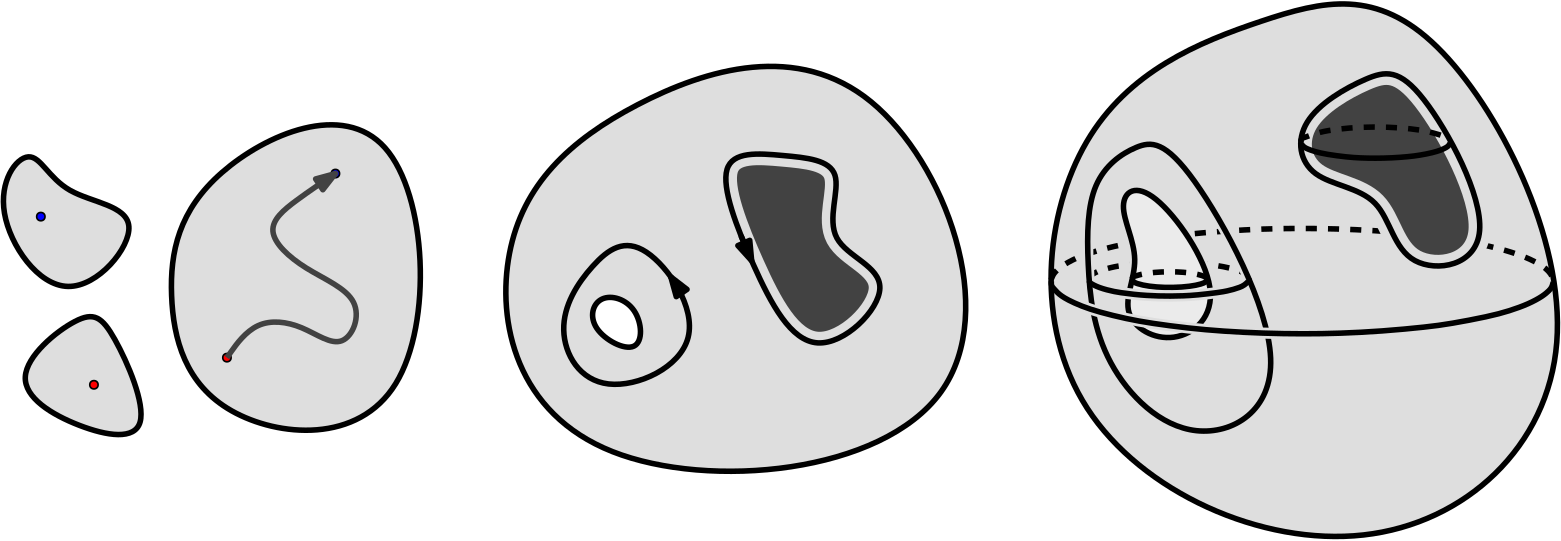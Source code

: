 <?xml version="1.0"?>
<!DOCTYPE ipe SYSTEM "ipe.dtd">
<ipe version="70107" creator="Ipe 7.1.8">
<info created="D:20130404110405" modified="D:20160304170923"/>
<ipestyle name="basic">
<symbol name="arrow/arc(spx)">
<path stroke="sym-stroke" fill="sym-stroke" pen="sym-pen">
0 0 m
-1 0.333 l
-1 -0.333 l
h
</path>
</symbol>
<symbol name="arrow/farc(spx)">
<path stroke="sym-stroke" fill="white" pen="sym-pen">
0 0 m
-1 0.333 l
-1 -0.333 l
h
</path>
</symbol>
<symbol name="mark/circle(sx)" transformations="translations">
<path fill="sym-stroke">
0.6 0 0 0.6 0 0 e
0.4 0 0 0.4 0 0 e
</path>
</symbol>
<symbol name="mark/disk(sx)" transformations="translations">
<path fill="sym-stroke">
0.6 0 0 0.6 0 0 e
</path>
</symbol>
<symbol name="mark/fdisk(sfx)" transformations="translations">
<group>
<path fill="sym-fill">
0.5 0 0 0.5 0 0 e
</path>
<path fill="sym-stroke" fillrule="eofill">
0.6 0 0 0.6 0 0 e
0.4 0 0 0.4 0 0 e
</path>
</group>
</symbol>
<symbol name="mark/box(sx)" transformations="translations">
<path fill="sym-stroke" fillrule="eofill">
-0.6 -0.6 m
0.6 -0.6 l
0.6 0.6 l
-0.6 0.6 l
h
-0.4 -0.4 m
0.4 -0.4 l
0.4 0.4 l
-0.4 0.4 l
h
</path>
</symbol>
<symbol name="mark/square(sx)" transformations="translations">
<path fill="sym-stroke">
-0.6 -0.6 m
0.6 -0.6 l
0.6 0.6 l
-0.6 0.6 l
h
</path>
</symbol>
<symbol name="mark/fsquare(sfx)" transformations="translations">
<group>
<path fill="sym-fill">
-0.5 -0.5 m
0.5 -0.5 l
0.5 0.5 l
-0.5 0.5 l
h
</path>
<path fill="sym-stroke" fillrule="eofill">
-0.6 -0.6 m
0.6 -0.6 l
0.6 0.6 l
-0.6 0.6 l
h
-0.4 -0.4 m
0.4 -0.4 l
0.4 0.4 l
-0.4 0.4 l
h
</path>
</group>
</symbol>
<symbol name="mark/cross(sx)" transformations="translations">
<group>
<path fill="sym-stroke">
-0.43 -0.57 m
0.57 0.43 l
0.43 0.57 l
-0.57 -0.43 l
h
</path>
<path fill="sym-stroke">
-0.43 0.57 m
0.57 -0.43 l
0.43 -0.57 l
-0.57 0.43 l
h
</path>
</group>
</symbol>
<symbol name="arrow/fnormal(spx)">
<path stroke="sym-stroke" fill="white" pen="sym-pen">
0 0 m
-1 0.333 l
-1 -0.333 l
h
</path>
</symbol>
<symbol name="arrow/pointed(spx)">
<path stroke="sym-stroke" fill="sym-stroke" pen="sym-pen">
0 0 m
-1 0.333 l
-0.8 0 l
-1 -0.333 l
h
</path>
</symbol>
<symbol name="arrow/fpointed(spx)">
<path stroke="sym-stroke" fill="white" pen="sym-pen">
0 0 m
-1 0.333 l
-0.8 0 l
-1 -0.333 l
h
</path>
</symbol>
<symbol name="arrow/linear(spx)">
<path stroke="sym-stroke" pen="sym-pen">
-1 0.333 m
0 0 l
-1 -0.333 l
</path>
</symbol>
<symbol name="arrow/fdouble(spx)">
<path stroke="sym-stroke" fill="white" pen="sym-pen">
0 0 m
-1 0.333 l
-1 -0.333 l
h
-1 0 m
-2 0.333 l
-2 -0.333 l
h
</path>
</symbol>
<symbol name="arrow/double(spx)">
<path stroke="sym-stroke" fill="sym-stroke" pen="sym-pen">
0 0 m
-1 0.333 l
-1 -0.333 l
h
-1 0 m
-2 0.333 l
-2 -0.333 l
h
</path>
</symbol>
<pen name="heavier" value="0.8"/>
<pen name="fat" value="1.2"/>
<pen name="ultrafat" value="2"/>
<symbolsize name="large" value="5"/>
<symbolsize name="small" value="2"/>
<symbolsize name="tiny" value="1.1"/>
<arrowsize name="large" value="10"/>
<arrowsize name="small" value="5"/>
<arrowsize name="tiny" value="3"/>
<color name="red" value="1 0 0"/>
<color name="green" value="0 1 0"/>
<color name="blue" value="0 0 1"/>
<color name="yellow" value="1 1 0"/>
<color name="orange" value="1 0.647 0"/>
<color name="gold" value="1 0.843 0"/>
<color name="purple" value="0.627 0.125 0.941"/>
<color name="gray" value="0.745"/>
<color name="brown" value="0.647 0.165 0.165"/>
<color name="navy" value="0 0 0.502"/>
<color name="pink" value="1 0.753 0.796"/>
<color name="seagreen" value="0.18 0.545 0.341"/>
<color name="turquoise" value="0.251 0.878 0.816"/>
<color name="violet" value="0.933 0.51 0.933"/>
<color name="darkblue" value="0 0 0.545"/>
<color name="darkcyan" value="0 0.545 0.545"/>
<color name="darkgray" value="0.663"/>
<color name="darkgreen" value="0 0.392 0"/>
<color name="darkmagenta" value="0.545 0 0.545"/>
<color name="darkorange" value="1 0.549 0"/>
<color name="darkred" value="0.545 0 0"/>
<color name="lightblue" value="0.678 0.847 0.902"/>
<color name="lightcyan" value="0.878 1 1"/>
<color name="lightgray" value="0.827"/>
<color name="lightgreen" value="0.565 0.933 0.565"/>
<color name="lightyellow" value="1 1 0.878"/>
<dashstyle name="dashed" value="[4] 0"/>
<dashstyle name="dotted" value="[1 3] 0"/>
<dashstyle name="dash dotted" value="[4 2 1 2] 0"/>
<dashstyle name="dash dot dotted" value="[4 2 1 2 1 2] 0"/>
<textsize name="large" value="\large"/>
<textsize name="small" value="\small"/>
<textsize name="tiny" value="\tiny"/>
<textsize name="Large" value="\Large"/>
<textsize name="LARGE" value="\LARGE"/>
<textsize name="huge" value="\huge"/>
<textsize name="Huge" value="\Huge"/>
<textsize name="footnote" value="\footnotesize"/>
<textstyle name="center" begin="\begin{center}" end="\end{center}"/>
<textstyle name="itemize" begin="\begin{itemize}" end="\end{itemize}"/>
<textstyle name="item" begin="\begin{itemize}\item{}" end="\end{itemize}"/>
<gridsize name="4 pts" value="4"/>
<gridsize name="8 pts (~3 mm)" value="8"/>
<gridsize name="16 pts (~6 mm)" value="16"/>
<gridsize name="32 pts (~12 mm)" value="32"/>
<gridsize name="10 pts (~3.5 mm)" value="10"/>
<gridsize name="20 pts (~7 mm)" value="20"/>
<gridsize name="14 pts (~5 mm)" value="14"/>
<gridsize name="28 pts (~10 mm)" value="28"/>
<gridsize name="56 pts (~20 mm)" value="56"/>
<anglesize name="90 deg" value="90"/>
<anglesize name="60 deg" value="60"/>
<anglesize name="45 deg" value="45"/>
<anglesize name="30 deg" value="30"/>
<anglesize name="22.5 deg" value="22.5"/>
<tiling name="falling" angle="-60" step="4" width="1"/>
<tiling name="rising" angle="30" step="4" width="1"/>
</ipestyle>
<ipestyle name="prueba">
<symbol name="arrow/arc(spx)">
<path stroke="sym-stroke" fill="sym-stroke" pen="sym-pen">
0 0 m
-1 0.333 l
-1 -0.333 l
h
</path>
</symbol>
<symbol name="arrow/farc(spx)">
<path stroke="sym-stroke" fill="white" pen="sym-pen">
0 0 m
-1 0.333 l
-1 -0.333 l
h
</path>
</symbol>
<symbol name="mark/circle(sx)" transformations="translations">
<path fill="sym-stroke">
0.6 0 0 0.6 0 0 e
0.4 0 0 0.4 0 0 e
</path>
</symbol>
<symbol name="mark/disk(sx)" transformations="translations">
<path fill="sym-stroke">
0.6 0 0 0.6 0 0 e
</path>
</symbol>
<symbol name="mark/fdisk(sfx)" transformations="translations">
<group>
<path fill="sym-fill">
0.5 0 0 0.5 0 0 e
</path>
<path fill="sym-stroke" fillrule="eofill">
0.6 0 0 0.6 0 0 e
0.4 0 0 0.4 0 0 e
</path>
</group>
</symbol>
<symbol name="mark/box(sx)" transformations="translations">
<path fill="sym-stroke" fillrule="eofill">
-0.6 -0.6 m
0.6 -0.6 l
0.6 0.6 l
-0.6 0.6 l
h
-0.4 -0.4 m
0.4 -0.4 l
0.4 0.4 l
-0.4 0.4 l
h
</path>
</symbol>
<symbol name="mark/square(sx)" transformations="translations">
<path fill="sym-stroke">
-0.6 -0.6 m
0.6 -0.6 l
0.6 0.6 l
-0.6 0.6 l
h
</path>
</symbol>
<symbol name="mark/fsquare(sfx)" transformations="translations">
<group>
<path fill="sym-fill">
-0.5 -0.5 m
0.5 -0.5 l
0.5 0.5 l
-0.5 0.5 l
h
</path>
<path fill="sym-stroke" fillrule="eofill">
-0.6 -0.6 m
0.6 -0.6 l
0.6 0.6 l
-0.6 0.6 l
h
-0.4 -0.4 m
0.4 -0.4 l
0.4 0.4 l
-0.4 0.4 l
h
</path>
</group>
</symbol>
<symbol name="mark/cross(sx)" transformations="translations">
<group>
<path fill="sym-stroke">
-0.43 -0.57 m
0.57 0.43 l
0.43 0.57 l
-0.57 -0.43 l
h
</path>
<path fill="sym-stroke">
-0.43 0.57 m
0.57 -0.43 l
0.43 -0.57 l
-0.57 0.43 l
h
</path>
</group>
</symbol>
<symbol name="arrow/fnormal(spx)">
<path stroke="sym-stroke" fill="white" pen="sym-pen">
0 0 m
-1 0.333 l
-1 -0.333 l
h
</path>
</symbol>
<symbol name="arrow/pointed(spx)">
<path stroke="sym-stroke" fill="sym-stroke" pen="sym-pen">
0 0 m
-1 0.333 l
-0.8 0 l
-1 -0.333 l
h
</path>
</symbol>
<symbol name="arrow/fpointed(spx)">
<path stroke="sym-stroke" fill="white" pen="sym-pen">
0 0 m
-1 0.333 l
-0.8 0 l
-1 -0.333 l
h
</path>
</symbol>
<symbol name="arrow/linear(spx)">
<path stroke="sym-stroke" pen="sym-pen">
-1 0.333 m
0 0 l
-1 -0.333 l
</path>
</symbol>
<symbol name="arrow/fdouble(spx)">
<path stroke="sym-stroke" fill="white" pen="sym-pen">
0 0 m
-1 0.333 l
-1 -0.333 l
h
-1 0 m
-2 0.333 l
-2 -0.333 l
h
</path>
</symbol>
<symbol name="arrow/double(spx)">
<path stroke="sym-stroke" fill="sym-stroke" pen="sym-pen">
0 0 m
-1 0.333 l
-1 -0.333 l
h
-1 0 m
-2 0.333 l
-2 -0.333 l
h
</path>
</symbol>
<pen name="heavier" value="0.8"/>
<pen name="fat" value="1.2"/>
<pen name="ultrafat" value="2"/>
<symbolsize name="large" value="5"/>
<symbolsize name="small" value="2"/>
<symbolsize name="tiny" value="1.1"/>
<arrowsize name="large" value="10"/>
<arrowsize name="small" value="5"/>
<arrowsize name="tiny" value="3"/>
<color name="red" value="1 0 0"/>
<color name="green" value="0 1 0"/>
<color name="blue" value="0 0 1"/>
<color name="yellow" value="1 1 0"/>
<color name="orange" value="1 0.647 0"/>
<color name="gold" value="1 0.843 0"/>
<color name="purple" value="0.627 0.125 0.941"/>
<color name="gray" value="0.745"/>
<color name="brown" value="0.647 0.165 0.165"/>
<color name="navy" value="0 0 0.502"/>
<color name="pink" value="1 0.753 0.796"/>
<color name="seagreen" value="0.18 0.545 0.341"/>
<color name="turquoise" value="0.251 0.878 0.816"/>
<color name="violet" value="0.933 0.51 0.933"/>
<color name="darkblue" value="0 0 0.545"/>
<color name="darkcyan" value="0 0.545 0.545"/>
<color name="darkgray" value="0.663"/>
<color name="darkgreen" value="0 0.392 0"/>
<color name="darkmagenta" value="0.545 0 0.545"/>
<color name="darkorange" value="1 0.549 0"/>
<color name="darkred" value="0.545 0 0"/>
<color name="lightblue" value="0.678 0.847 0.902"/>
<color name="lightcyan" value="0.878 1 1"/>
<color name="lightgray" value="0.827"/>
<color name="lightgreen" value="0.565 0.933 0.565"/>
<color name="lightyellow" value="1 1 0.878"/>
<color name="gray7" value="0.87"/>
<color name="azul" value="0.237 0.659 0.659"/>
<color name="amarillo" value="0.957 0.969 0.714"/>
<dashstyle name="dashed" value="[4] 0"/>
<dashstyle name="dotted" value="[1 3] 0"/>
<dashstyle name="dash dotted" value="[4 2 1 2] 0"/>
<dashstyle name="dash dot dotted" value="[4 2 1 2 1 2] 0"/>
<dashstyle name="medium dashed" value="[8] 0"/>
<dashstyle name="large dashed" value="[12] 0"/>
<dashstyle name="large dotted" value="[2 4] 0"/>
<textsize name="large" value="\large"/>
<textsize name="small" value="\small"/>
<textsize name="tiny" value="\tiny"/>
<textsize name="Large" value="\Large"/>
<textsize name="LARGE" value="\LARGE"/>
<textsize name="huge" value="\huge"/>
<textsize name="Huge" value="\Huge"/>
<textsize name="footnote" value="\footnotesize"/>
<textstyle name="center" begin="\begin{center}" end="\end{center}"/>
<textstyle name="itemize" begin="\begin{itemize}" end="\end{itemize}"/>
<textstyle name="item" begin="\begin{itemize}\item{}" end="\end{itemize}"/>
<gridsize name="4 pts" value="4"/>
<gridsize name="8 pts (~3 mm)" value="8"/>
<gridsize name="16 pts (~6 mm)" value="16"/>
<gridsize name="32 pts (~12 mm)" value="32"/>
<gridsize name="10 pts (~3.5 mm)" value="10"/>
<gridsize name="20 pts (~7 mm)" value="20"/>
<gridsize name="14 pts (~5 mm)" value="14"/>
<gridsize name="28 pts (~10 mm)" value="28"/>
<gridsize name="56 pts (~20 mm)" value="56"/>
<anglesize name="90 deg" value="90"/>
<anglesize name="60 deg" value="60"/>
<anglesize name="45 deg" value="45"/>
<anglesize name="30 deg" value="30"/>
<anglesize name="22.5 deg" value="22.5"/>
<tiling name="falling" angle="-60" step="4" width="1"/>
<tiling name="rising" angle="30" step="4" width="1"/>
</ipestyle>
<page>
<layer name="alpha"/>
<view layers="alpha" active="alpha"/>
<path layer="alpha" matrix="1 0 0 1 -45.1551 14.9576" stroke="black" fill="gray7" pen="ultrafat">
270.423 275.405
220.719 227.476
242.021 128.068
429.003 145.228
369.24 304.991 u
</path>
<path matrix="1 0 0 1 -45.1551 14.9576" stroke="gray7" fill="0.259" pen="8">
331.37 254.104
303.559 256.47
319.536 214.459
340.837 173.63
378.115 210.908
342.021 220.967
356.222 251.737 u
</path>
<path matrix="1 0 0 1 -45.1551 14.9576" stroke="black" fill="white" pen="ultrafat">
279.891 200.849
263.914 205.583
259.772 191.382
281.074 180.139 u
</path>
<path matrix="1 0 0 1 -45.1551 14.9576" stroke="black" pen="ultrafat">
262.139 216.234
246.754 191.973
263.322 163.571
309.476 184.873
279.891 228.66 u
</path>
<path matrix="1 0 0 1 -45.1551 14.9576" stroke="black" pen="ultrafat" arrow="normal/normal">
294.646 203.493 m
293.399 205.978
292.02 208.322
290.618 210.408 s
</path>
<path matrix="1 0 0 1 -45.1551 14.9576" stroke="black" pen="ultrafat">
331.37 254.104
303.559 256.47
319.536 214.459
340.837 173.63
378.115 210.908
342.021 220.967
356.222 251.737 u
</path>
<path matrix="1 0 0 1 -45.1551 14.9576" stroke="black" pen="ultrafat" arrow="normal/normal">
315.892 225.276 m
317.845 220.535
318.925 218.033
319.731 216.204 s
</path>
<path matrix="1 0 0 1 7.74221 38.7111" stroke="black" fill="gray7" pen="ultrafat">
453.213 281.569
376.86 250.264
363.88 128.863
493.68 70.0714
583.777 153.296
511.241 295.312 u
</path>
<path matrix="1 0 0 1 7.74221 38.7111" stroke="black" dash="dashed" pen="ultrafat">
374.621 185.629 m
375.251 187.18
375.746 187.981
376.92 189.297
378.976 190.896
382.499 192.849
385.128 193.992
390.13 195.755
396.325 197.474
408.119 199.9
417.81 201.346
428.498 202.528
445.007 203.682
456.777 204.077
470.177 204.127
484.413 203.716
498.082 202.841
504.954 202.202
514.474 201.059
525.54 199.265
536.444 196.793
544.414 194.227
549.932 191.655
552.78 189.689
554.537 187.772
555.287 186.138 s
</path>
<path matrix="1 0 0 1 7.74221 38.7111" stroke="black" dash="dashed" pen="ultrafat">
388.188 186.06 m
388.793 187.089
390.328 188.14
392.382 188.997
396.268 190.061
398.879 190.566
401.674 190.989
406.774 191.528
409.671 191.726
413.485 191.884
417.749 191.932
423.214 191.799
426.55 191.604
432.653 190.988
436.759 190.327
439.625 189.687
441.616 189.106
442.805 188.675
444.426 187.902
445.034 187.505 s
</path>
<path matrix="1 0 0 1 10.87 44.2717" stroke="gray7" pen="4">
406.236 218.062
393.378 208.679
405.541 187.132
394.073 166.975
415.62 154.117
437.514 172.883 u
</path>
<path matrix="1 0 0 1 10.87 44.2717" stroke="black" fill="0.921" pen="ultrafat">
406.236 218.062
393.378 208.679
405.541 187.132
394.073 166.975
415.62 154.117
437.514 172.883 u
</path>
<path matrix="1 0 0 1 10.87 44.2717" stroke="black" dash="dashed" pen="ultrafat">
400.75 180.502 m
400.821 180.832
400.896 181.187
402.262 181.506
403.031 181.769
405.094 182.263
408.49 182.736
414.129 183.002
419.416 182.783
423.048 182.314
426.116 181.521
427.205 180.981
427.716 180.473
427.785 179.965 s
</path>
<path matrix="1 0 0 1 10.87 44.2717" stroke="black" pen="ultrafat">
400.704 180.293 m
400.95 179.498
401.743 178.991
402.455 178.695
404.586 178.112
406.771 177.738
409.533 177.446
412.314 177.299
415.281 177.28
418.489 177.417
421.423 177.708
423.616 178.067
425.441 178.521
426.358 178.849
427.095 179.22
427.788 179.977
427.81 180.134 s
</path>
<path matrix="1 0 0 1 7.74221 38.7111" stroke="gray7" pen="4">
405.562 235.257
388.001 222.277
387.237 192.5
391.055 155.087
425.413 121.491
468.935 146.688
420.832 236.021 u
</path>
<path matrix="1 0 0 1 7.74221 38.7111" stroke="gray7" pen="4">
388.404 185.046 m
388.413 184.595
390.079 183.644
391.925 182.818
394.72 181.958
397.473 181.342
399.242 181.024
404.633 180.318
408.977 179.966
413.358 179.771
417.482 179.719
422.106 179.808
426.952 180.077
435.296 181.061
438.123 181.607
440.234 182.128
442.54 182.873
444.215 183.631
446.067 185.395
445.884 185.825 s
</path>
<path matrix="1 0 0 1 7.74221 38.7111" stroke="black" pen="2">
405.562 235.257
388.001 222.277
387.237 192.5
391.055 155.087
425.413 121.491
468.935 146.688
420.832 236.021 u
</path>
<path matrix="1 0 0 1 7.74221 38.7111" stroke="gray7" pen="4">
380.53 178.411 m
385.509 176.106
391.728 174.011
401.844 171.529
410.609 169.939
424.184 168.153
436.305 167.083
451.057 166.323
465.599 166.093
478.325 166.298
493.546 167.063
510.177 168.634
518.112 169.718
532.127 172.37
539.604 174.369
546.649 176.946 s
</path>
<path matrix="1 0 0 1 7.74221 38.7111" stroke="black" pen="ultrafat">
374.723 185.047 m
374.652 183.465
375.686 182.353
376.884 180.987
378.253 179.856
380.53 178.411
385.509 176.106
391.728 174.011
401.844 171.529
410.609 169.939
424.184 168.153
436.305 167.083
451.057 166.323
465.599 166.093
478.325 166.298
493.546 167.063
510.177 168.634
518.112 169.718
532.127 172.37
539.604 174.369
546.649 176.946
551.715 179.734
554.077 181.86
554.652 182.656
555.063 183.445
555.401 184.779 s
</path>
<path matrix="1 0 0 1 7.74221 38.7111" stroke="black" pen="ultrafat">
388.404 185.046 m
388.413 184.595
390.079 183.644
391.925 182.818
394.72 181.958
397.473 181.342
399.242 181.024
404.633 180.318
408.977 179.966
413.358 179.771
417.482 179.719
422.106 179.808
426.952 180.077
435.296 181.061
438.123 181.607
440.234 182.128
442.54 182.873
444.215 183.631
446.067 185.395
445.884 185.825 s
</path>
<path matrix="1 0 0 1 7.74221 38.7111" stroke="black" fill="0.259" pen="ultrafat">
489.885 260.129
461.422 243.413
465.488 220.371
495.758 218.112
498.921 186.034
542.293 192.811
505.246 262.388 u
</path>
<path matrix="1 0 0 1 7.74221 38.7111" stroke="gray7" pen="8">
489.885 260.129
461.422 243.413
465.488 220.371
495.758 218.112
498.921 186.034
542.293 192.811
505.246 262.388 u
</path>
<path matrix="1 0 0 1 7.74221 38.7111" stroke="black" pen="ultrafat">
489.885 260.129
461.422 243.413
465.488 220.371
495.758 218.112
498.921 186.034
542.293 192.811
505.246 262.388 u
</path>
<path matrix="1 0 0 1 7.74221 38.7111" stroke="black" pen="ultrafat">
464.662 234.906 m
464.692 234.701
465.012 234.066
465.453 233.615
466.097 233.155
466.701 232.818
469.371 231.782
473.715 230.748
481.314 229.754
485.971 229.453
491.227 229.333
497.259 229.467
503.284 229.912
507.376 230.436
511.992 231.35
515.109 232.321
517.024 233.282
517.741 233.87
518.231 234.7
518.257 235.111 s
</path>
<path matrix="1 0 0 1 7.74221 38.7111" stroke="black" dash="dashed" pen="ultrafat">
464.525 235.276 m
464.664 236.543
466.415 236.989
467.83 237.643
471.554 238.76
474.356 239.326
477.697 239.824
482.181 240.276
486.24 240.517
490.762 240.624
495.769 240.552
500.82 240.27
503.638 240.009
507.588 239.489
509.947 239.068
514.721 237.785
516.233 237.135
517.018 236.681
517.608 236.221
517.984 235.793 s
</path>
<path matrix="1 0 0 1 -37.4129 0.763529" stroke="black" fill="gray7" pen="ultrafat">
72.1982 213.867
40.2456 187.24
69.8314 168.896
100.009 164.163
81.074 208.541 u
</path>
<path matrix="1 0 0 1 -37.4129 0.763529" stroke="black" fill="gray7" pen="ultrafat">
108.885 263.571
99.4172 218.601
112.435 169.488
199.417 161.796
192.908 300.257 u
</path>
<path matrix="1 0 0 1 -37.4129 0.763529" stroke="black" fill="gray7" pen="ultrafat">
53.2633 275.997
34.9201 250.553
65.0976 206.766
100.009 249.37
61.5473 252.328 u
</path>
<use name="mark/fdisk(sfx)" pos="124.726 262.559" size="normal" stroke="black" fill="blue"/>
<use name="mark/fdisk(sfx)" pos="85.6729 196.287" size="normal" stroke="black" fill="red"/>
<use name="mark/fdisk(sfx)" pos="18.6777 247.057" size="normal" stroke="black" fill="blue"/>
<use name="mark/fdisk(sfx)" pos="37.7946 186.52" size="normal" stroke="black" fill="red"/>
<path matrix="1 0 0 1 -37.4129 0.763529" stroke="0.259" pen="ultrafat" arrow="normal/normal">
123.086 195.524 m
133.145 209.725
150.305 207.95
165.689 196.115
173.973 217.417
150.305 226.885
134.92 241.678
147.938 252.328
162.139 261.796 s
</path>
</page>
</ipe>
